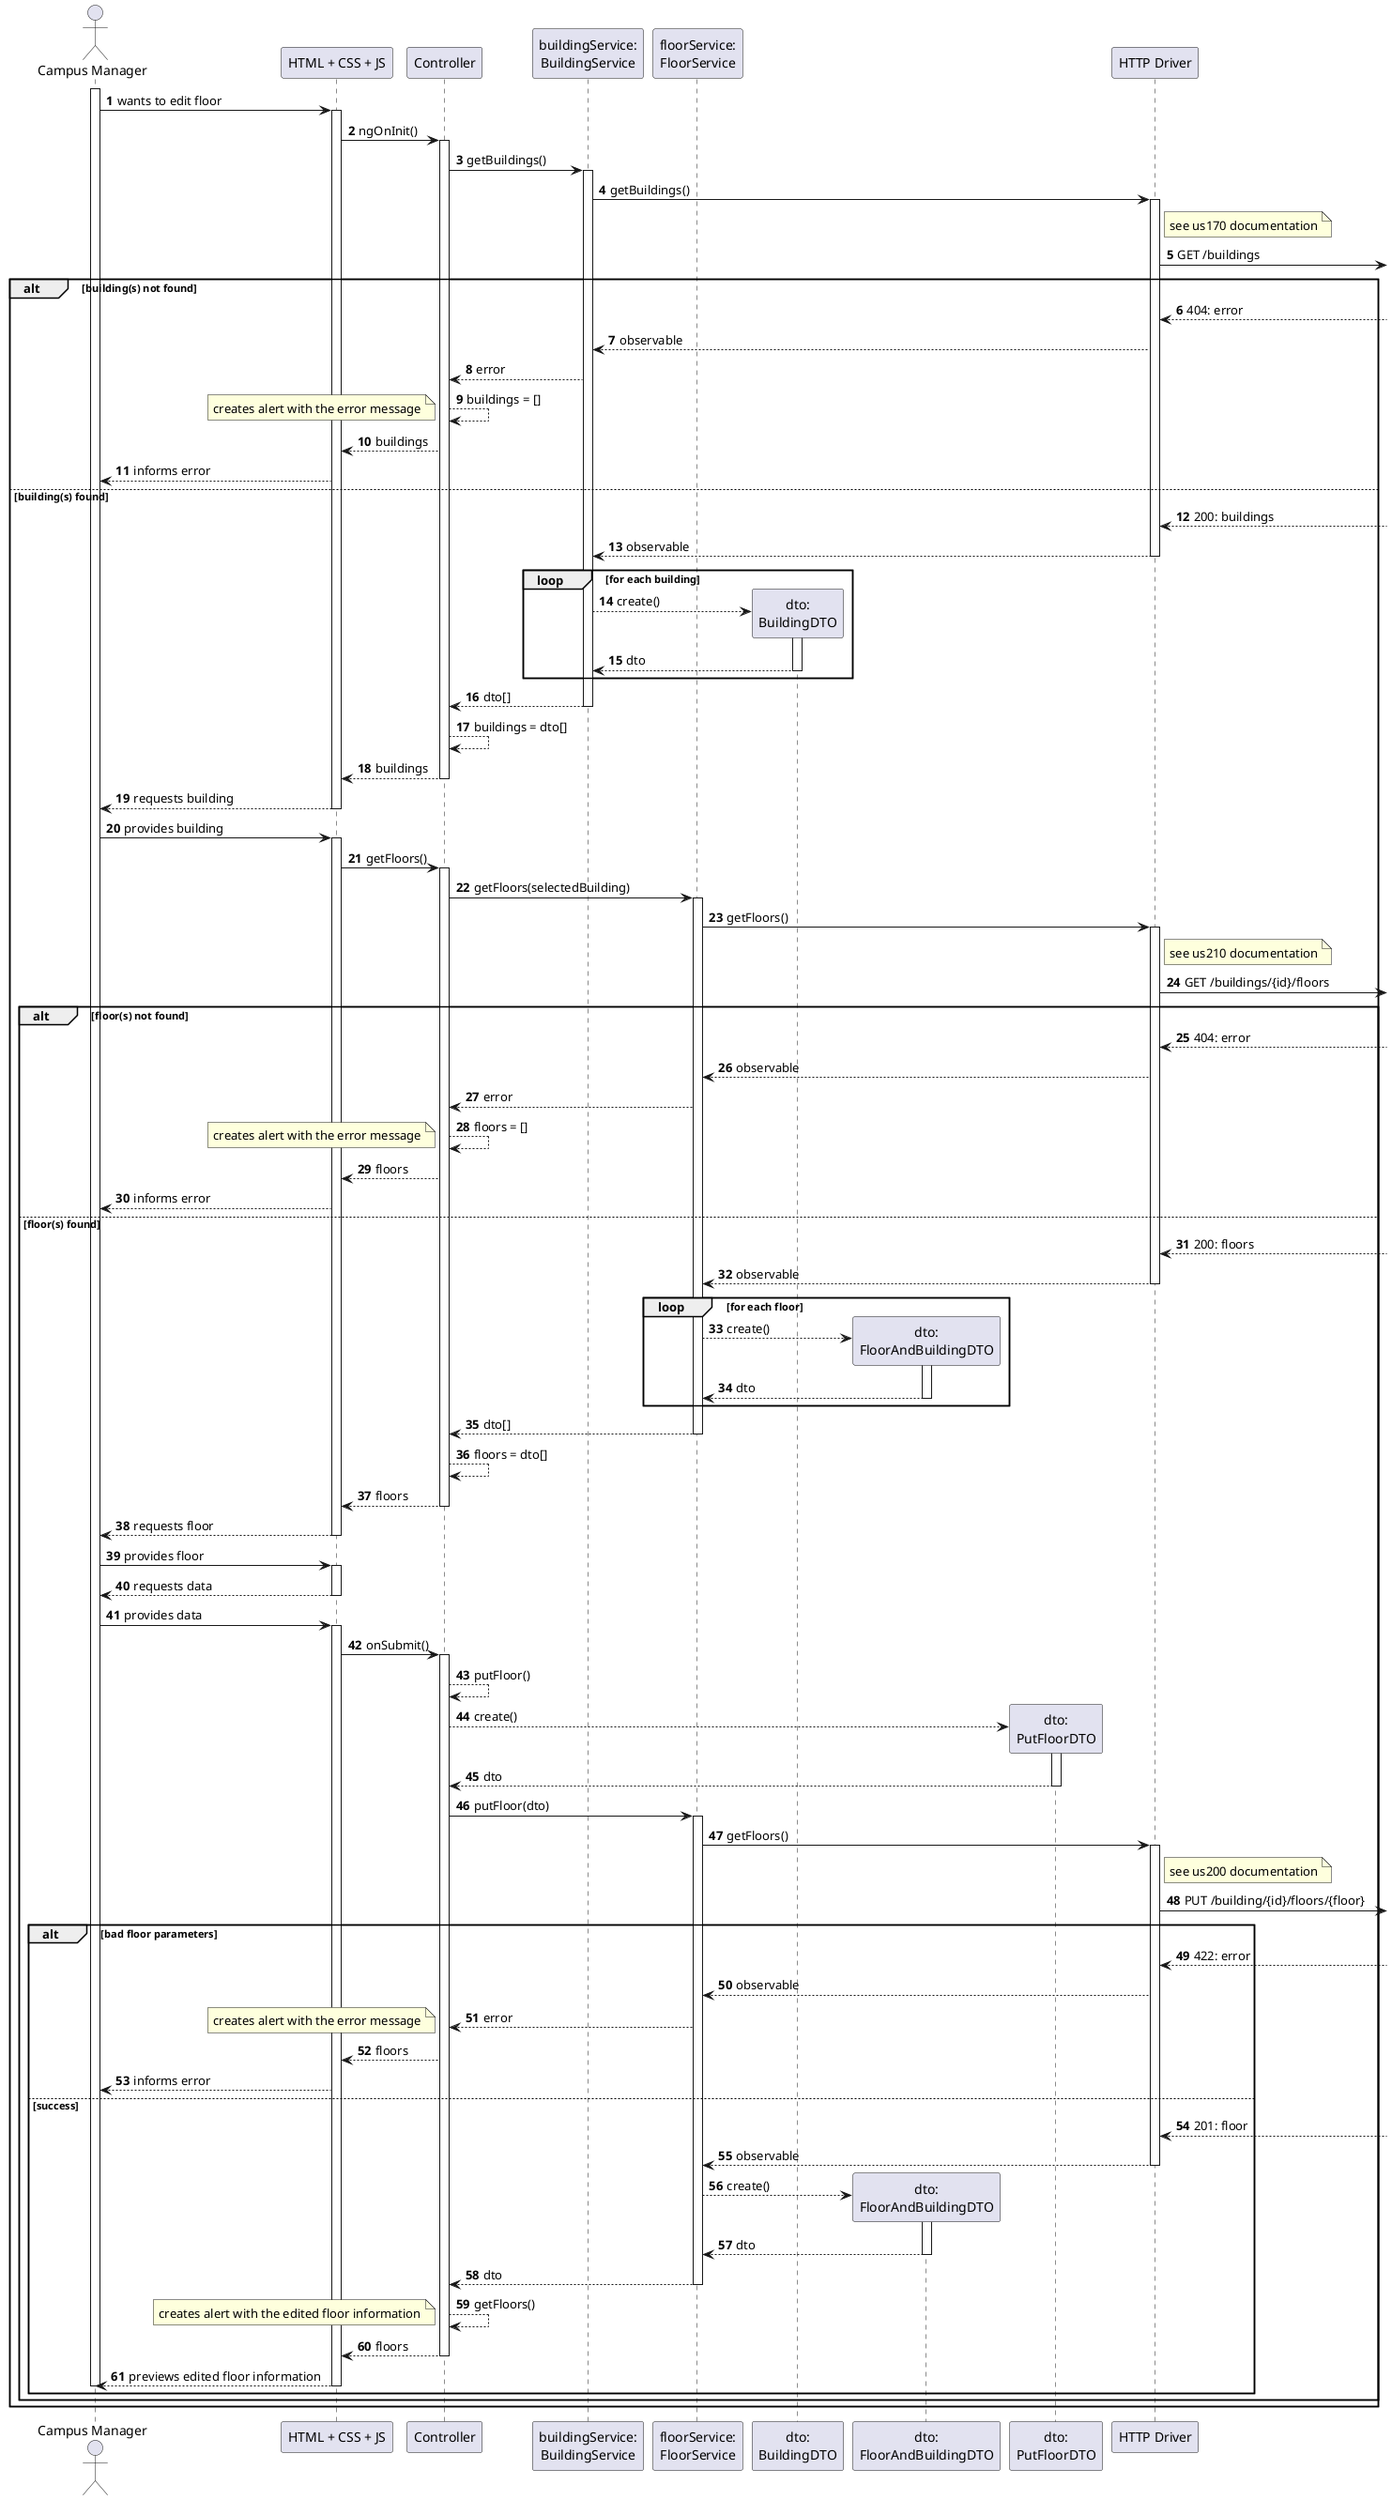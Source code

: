 @startuml
autonumber

actor "Campus Manager" as usr

participant "HTML + CSS + JS" as view
participant "Controller" as ctrl

participant "buildingService:\nBuildingService" as b_svc
participant "floorService:\nFloorService" as f_svc

participant "dto:\nBuildingDTO" as b_dto
participant "dto:\nFloorAndBuildingDTO" as f_dto
participant "dto:\nPutFloorDTO" as p_dto

participant "HTTP Driver" as http

activate usr
    usr -> view : wants to edit floor
    activate view
        view -> ctrl : ngOnInit()
        activate ctrl
            ctrl -> b_svc : getBuildings()
            activate b_svc
                b_svc -> http : getBuildings()
                activate http
                    note right of http : see us170 documentation
                    http ->] : GET /buildings
alt building(s) not found
                    http <--] : 404: error
                    http --> b_svc : observable
                    b_svc --> ctrl : error
                    ctrl --> ctrl : buildings = []
                    note left : creates alert with the error message
                    ctrl --> view : buildings
                    view --> usr : informs error
else building(s) found
                    http <--] : 200: buildings
                    http --> b_svc : observable
                deactivate http
                loop for each building
                    b_svc --> b_dto** : create()
                    activate b_dto
                        b_dto --> b_svc : dto
                    deactivate b_dto
                end
                b_svc --> ctrl : dto[]
            deactivate b_svc
            ctrl --> ctrl : buildings = dto[]
            ctrl --> view : buildings
        deactivate ctrl
        view --> usr : requests building
    deactivate view

    usr -> view : provides building
    activate view
        view -> ctrl : getFloors()
        activate ctrl
            ctrl -> f_svc : getFloors(selectedBuilding)
            activate f_svc
                f_svc -> http : getFloors()
                activate http
                    note right of http : see us210 documentation
                    http ->] : GET /buildings/{id}/floors
alt floor(s) not found
                    http <--] : 404: error
                    http --> f_svc : observable
                    f_svc --> ctrl : error
                    ctrl --> ctrl : floors = []
                    note left : creates alert with the error message
                    ctrl --> view : floors
                    view --> usr : informs error
else floor(s) found
                    http <--] : 200: floors
                    http --> f_svc : observable
                deactivate http
                loop for each floor
                    f_svc --> f_dto** : create()
                    activate f_dto
                        f_dto --> f_svc : dto
                    deactivate f_dto
                end
                f_svc --> ctrl : dto[]
            deactivate f_svc
            ctrl --> ctrl : floors = dto[]
            ctrl --> view : floors
        deactivate ctrl
        view --> usr : requests floor
    deactivate view
    usr -> view : provides floor
    activate view
        view --> usr : requests data
    deactivate view
    usr -> view : provides data
    activate view
        view -> ctrl : onSubmit()
        activate ctrl
            ctrl --> ctrl : putFloor()
            ctrl --> p_dto** : create()
            activate p_dto
                p_dto --> ctrl : dto
            deactivate p_dto
            ctrl -> f_svc : putFloor(dto)
            activate f_svc
                f_svc -> http : getFloors()
                activate http
                    note right of http : see us200 documentation
                    http ->] : PUT /building/{id}/floors/{floor}
alt bad floor parameters
                    http <--] : 422: error
                    http --> f_svc : observable
                    f_svc --> ctrl : error
                    note left : creates alert with the error message
                    ctrl --> view : floors
                    view --> usr : informs error
else success
                    http <--] : 201: floor
                    http --> f_svc : observable
                deactivate http
                f_svc --> f_dto** : create()
                activate f_dto
                    f_dto --> f_svc : dto
                deactivate f_dto
                f_svc --> ctrl : dto
            deactivate f_svc
            ctrl --> ctrl : getFloors()
            note left : creates alert with the edited floor information
            ctrl --> view : floors
        deactivate ctrl
        view --> usr : previews edited floor information
    deactivate view
deactivate usr
end
end
end
@enduml
